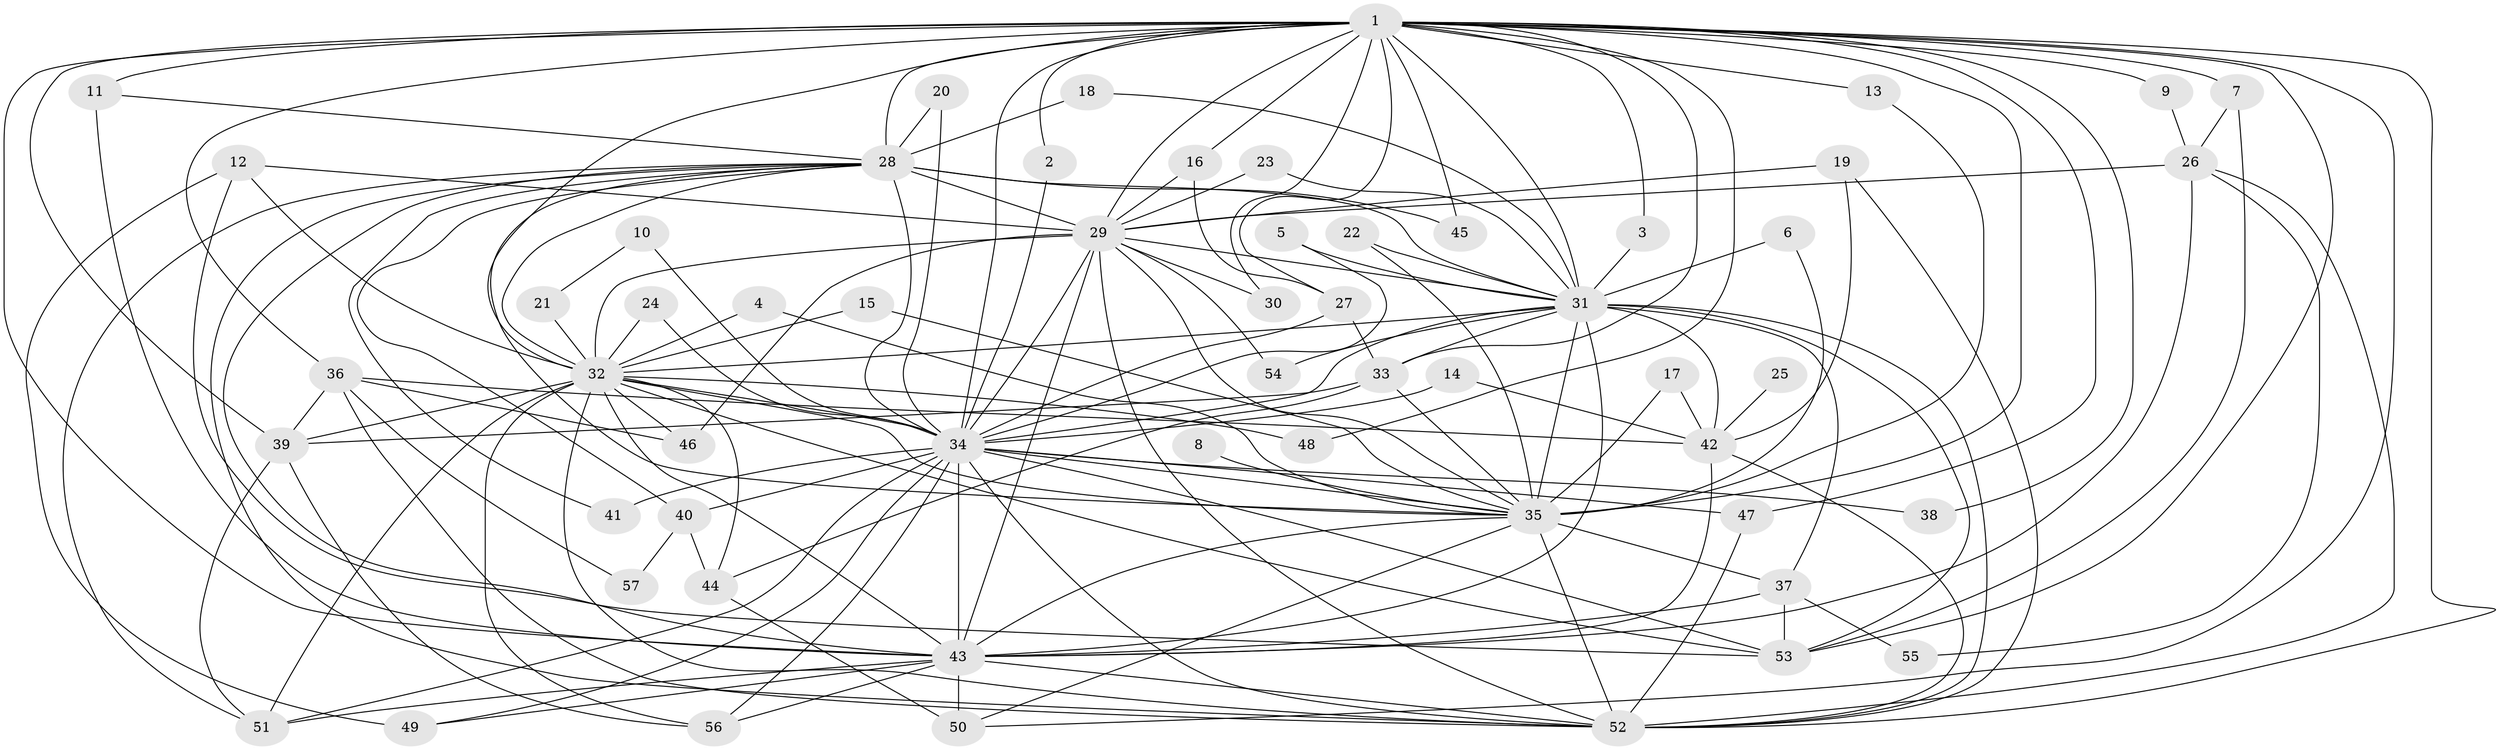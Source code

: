 // original degree distribution, {26: 0.008849557522123894, 15: 0.008849557522123894, 22: 0.017699115044247787, 25: 0.017699115044247787, 24: 0.008849557522123894, 14: 0.008849557522123894, 17: 0.008849557522123894, 30: 0.008849557522123894, 2: 0.5575221238938053, 4: 0.11504424778761062, 6: 0.02654867256637168, 3: 0.17699115044247787, 9: 0.008849557522123894, 7: 0.008849557522123894, 5: 0.017699115044247787}
// Generated by graph-tools (version 1.1) at 2025/25/03/09/25 03:25:44]
// undirected, 57 vertices, 156 edges
graph export_dot {
graph [start="1"]
  node [color=gray90,style=filled];
  1;
  2;
  3;
  4;
  5;
  6;
  7;
  8;
  9;
  10;
  11;
  12;
  13;
  14;
  15;
  16;
  17;
  18;
  19;
  20;
  21;
  22;
  23;
  24;
  25;
  26;
  27;
  28;
  29;
  30;
  31;
  32;
  33;
  34;
  35;
  36;
  37;
  38;
  39;
  40;
  41;
  42;
  43;
  44;
  45;
  46;
  47;
  48;
  49;
  50;
  51;
  52;
  53;
  54;
  55;
  56;
  57;
  1 -- 2 [weight=1.0];
  1 -- 3 [weight=1.0];
  1 -- 7 [weight=1.0];
  1 -- 9 [weight=1.0];
  1 -- 11 [weight=1.0];
  1 -- 13 [weight=1.0];
  1 -- 16 [weight=1.0];
  1 -- 27 [weight=1.0];
  1 -- 28 [weight=2.0];
  1 -- 29 [weight=3.0];
  1 -- 30 [weight=1.0];
  1 -- 31 [weight=2.0];
  1 -- 32 [weight=2.0];
  1 -- 33 [weight=1.0];
  1 -- 34 [weight=3.0];
  1 -- 35 [weight=2.0];
  1 -- 36 [weight=2.0];
  1 -- 38 [weight=1.0];
  1 -- 39 [weight=1.0];
  1 -- 43 [weight=2.0];
  1 -- 45 [weight=1.0];
  1 -- 47 [weight=1.0];
  1 -- 48 [weight=1.0];
  1 -- 50 [weight=1.0];
  1 -- 52 [weight=3.0];
  1 -- 53 [weight=1.0];
  2 -- 34 [weight=1.0];
  3 -- 31 [weight=2.0];
  4 -- 32 [weight=1.0];
  4 -- 35 [weight=1.0];
  5 -- 31 [weight=1.0];
  5 -- 34 [weight=1.0];
  6 -- 31 [weight=1.0];
  6 -- 35 [weight=1.0];
  7 -- 26 [weight=1.0];
  7 -- 53 [weight=1.0];
  8 -- 35 [weight=1.0];
  9 -- 26 [weight=1.0];
  10 -- 21 [weight=1.0];
  10 -- 34 [weight=1.0];
  11 -- 28 [weight=1.0];
  11 -- 43 [weight=1.0];
  12 -- 29 [weight=1.0];
  12 -- 32 [weight=1.0];
  12 -- 49 [weight=1.0];
  12 -- 53 [weight=1.0];
  13 -- 35 [weight=1.0];
  14 -- 34 [weight=1.0];
  14 -- 42 [weight=1.0];
  15 -- 32 [weight=1.0];
  15 -- 35 [weight=1.0];
  16 -- 27 [weight=1.0];
  16 -- 29 [weight=1.0];
  17 -- 35 [weight=1.0];
  17 -- 42 [weight=1.0];
  18 -- 28 [weight=1.0];
  18 -- 31 [weight=1.0];
  19 -- 29 [weight=1.0];
  19 -- 42 [weight=1.0];
  19 -- 52 [weight=1.0];
  20 -- 28 [weight=1.0];
  20 -- 34 [weight=1.0];
  21 -- 32 [weight=2.0];
  22 -- 31 [weight=1.0];
  22 -- 35 [weight=1.0];
  23 -- 29 [weight=1.0];
  23 -- 31 [weight=1.0];
  24 -- 32 [weight=1.0];
  24 -- 34 [weight=1.0];
  25 -- 42 [weight=1.0];
  26 -- 29 [weight=2.0];
  26 -- 43 [weight=1.0];
  26 -- 52 [weight=1.0];
  26 -- 55 [weight=1.0];
  27 -- 33 [weight=2.0];
  27 -- 34 [weight=1.0];
  28 -- 29 [weight=1.0];
  28 -- 31 [weight=2.0];
  28 -- 32 [weight=1.0];
  28 -- 34 [weight=2.0];
  28 -- 35 [weight=1.0];
  28 -- 40 [weight=2.0];
  28 -- 41 [weight=1.0];
  28 -- 43 [weight=1.0];
  28 -- 45 [weight=1.0];
  28 -- 51 [weight=1.0];
  28 -- 52 [weight=1.0];
  29 -- 30 [weight=1.0];
  29 -- 31 [weight=1.0];
  29 -- 32 [weight=3.0];
  29 -- 34 [weight=2.0];
  29 -- 35 [weight=1.0];
  29 -- 43 [weight=2.0];
  29 -- 46 [weight=1.0];
  29 -- 52 [weight=1.0];
  29 -- 54 [weight=1.0];
  31 -- 32 [weight=1.0];
  31 -- 33 [weight=1.0];
  31 -- 34 [weight=1.0];
  31 -- 35 [weight=3.0];
  31 -- 37 [weight=1.0];
  31 -- 42 [weight=1.0];
  31 -- 43 [weight=1.0];
  31 -- 52 [weight=1.0];
  31 -- 53 [weight=1.0];
  31 -- 54 [weight=1.0];
  32 -- 34 [weight=1.0];
  32 -- 35 [weight=1.0];
  32 -- 39 [weight=2.0];
  32 -- 43 [weight=1.0];
  32 -- 44 [weight=1.0];
  32 -- 46 [weight=1.0];
  32 -- 48 [weight=1.0];
  32 -- 51 [weight=1.0];
  32 -- 52 [weight=1.0];
  32 -- 53 [weight=1.0];
  32 -- 56 [weight=1.0];
  33 -- 35 [weight=1.0];
  33 -- 39 [weight=1.0];
  33 -- 44 [weight=1.0];
  34 -- 35 [weight=2.0];
  34 -- 38 [weight=1.0];
  34 -- 40 [weight=1.0];
  34 -- 41 [weight=1.0];
  34 -- 43 [weight=3.0];
  34 -- 47 [weight=1.0];
  34 -- 49 [weight=1.0];
  34 -- 51 [weight=1.0];
  34 -- 52 [weight=1.0];
  34 -- 53 [weight=1.0];
  34 -- 56 [weight=1.0];
  35 -- 37 [weight=2.0];
  35 -- 43 [weight=1.0];
  35 -- 50 [weight=1.0];
  35 -- 52 [weight=2.0];
  36 -- 39 [weight=1.0];
  36 -- 42 [weight=1.0];
  36 -- 46 [weight=1.0];
  36 -- 52 [weight=1.0];
  36 -- 57 [weight=1.0];
  37 -- 43 [weight=1.0];
  37 -- 53 [weight=1.0];
  37 -- 55 [weight=1.0];
  39 -- 51 [weight=1.0];
  39 -- 56 [weight=1.0];
  40 -- 44 [weight=1.0];
  40 -- 57 [weight=1.0];
  42 -- 43 [weight=2.0];
  42 -- 52 [weight=1.0];
  43 -- 49 [weight=1.0];
  43 -- 50 [weight=2.0];
  43 -- 51 [weight=2.0];
  43 -- 52 [weight=1.0];
  43 -- 56 [weight=1.0];
  44 -- 50 [weight=1.0];
  47 -- 52 [weight=1.0];
}
